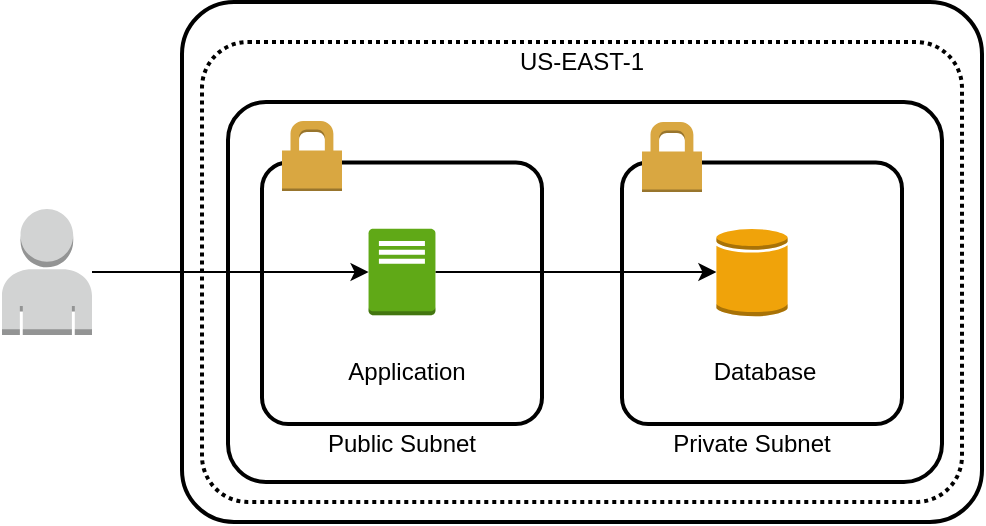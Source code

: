 <mxfile version="13.6.2" type="device"><diagram id="hDxXO6iOMIL-5xqhMEGv" name="Page-1"><mxGraphModel dx="1106" dy="839" grid="0" gridSize="10" guides="1" tooltips="1" connect="1" arrows="1" fold="1" page="1" pageScale="1" pageWidth="1654" pageHeight="1169" math="0" shadow="0"><root><mxCell id="0"/><mxCell id="1" parent="0"/><mxCell id="GdPVc0dyluT_0mH4Pj8R-1" value="" style="rounded=1;arcSize=10;dashed=0;fillColor=none;gradientColor=none;strokeWidth=2;" parent="1" vertex="1"><mxGeometry x="230" y="340.27" width="140" height="130.73" as="geometry"/></mxCell><mxCell id="9zoq24ZybqTwHp-O39qH-3" value="" style="rounded=1;arcSize=10;dashed=0;fillColor=none;gradientColor=none;strokeWidth=2;" parent="1" vertex="1"><mxGeometry x="190" y="260" width="400" height="260" as="geometry"/></mxCell><mxCell id="9zoq24ZybqTwHp-O39qH-8" value="" style="rounded=1;arcSize=10;dashed=1;fillColor=none;gradientColor=none;dashPattern=1 1;strokeWidth=2;" parent="1" vertex="1"><mxGeometry x="200" y="280" width="380" height="230" as="geometry"/></mxCell><mxCell id="4ndLmXDWsY6JqbtvV_gG-1" value="" style="rounded=1;arcSize=10;dashed=0;fillColor=none;gradientColor=none;strokeWidth=2;" parent="1" vertex="1"><mxGeometry x="213" y="310" width="357" height="190" as="geometry"/></mxCell><mxCell id="4ndLmXDWsY6JqbtvV_gG-45" value="US-EAST-1" style="text;html=1;strokeColor=none;fillColor=none;align=center;verticalAlign=middle;whiteSpace=wrap;rounded=0;" parent="1" vertex="1"><mxGeometry x="350" y="280" width="80" height="20" as="geometry"/></mxCell><mxCell id="4ndLmXDWsY6JqbtvV_gG-54" value="" style="rounded=1;arcSize=10;dashed=0;fillColor=none;gradientColor=none;strokeWidth=2;" parent="1" vertex="1"><mxGeometry x="410" y="340.27" width="140" height="130.73" as="geometry"/></mxCell><mxCell id="4ndLmXDWsY6JqbtvV_gG-55" value="" style="dashed=0;html=1;shape=mxgraph.aws3.permissions;fillColor=#D9A741;gradientColor=none;dashed=0;strokeColor=#FEFFF5;" parent="1" vertex="1"><mxGeometry x="420" y="320" width="30" height="35" as="geometry"/></mxCell><mxCell id="GdPVc0dyluT_0mH4Pj8R-5" value="" style="edgeStyle=orthogonalEdgeStyle;rounded=0;orthogonalLoop=1;jettySize=auto;html=1;" parent="1" source="9zoq24ZybqTwHp-O39qH-44" target="9zoq24ZybqTwHp-O39qH-47" edge="1"><mxGeometry relative="1" as="geometry"><mxPoint x="396.724" y="395.002" as="targetPoint"/></mxGeometry></mxCell><mxCell id="9zoq24ZybqTwHp-O39qH-44" value="" style="outlineConnect=0;dashed=0;verticalLabelPosition=bottom;verticalAlign=top;align=center;html=1;shape=mxgraph.aws3.traditional_server;fillColor=#60a917;strokeColor=#2D7600;fontColor=#ffffff;" parent="1" vertex="1"><mxGeometry x="283.276" y="373.4" width="33.447" height="43.204" as="geometry"/></mxCell><mxCell id="9zoq24ZybqTwHp-O39qH-45" value="Database" style="text;html=1;strokeColor=none;fillColor=none;align=center;verticalAlign=middle;whiteSpace=wrap;rounded=0;" parent="1" vertex="1"><mxGeometry x="462.202" y="437.027" width="39.048" height="16.136" as="geometry"/></mxCell><mxCell id="9zoq24ZybqTwHp-O39qH-46" value="Application" style="text;html=1;strokeColor=none;fillColor=none;align=center;verticalAlign=middle;whiteSpace=wrap;rounded=0;" parent="1" vertex="1"><mxGeometry x="283.272" y="437.028" width="39.048" height="16.136" as="geometry"/></mxCell><mxCell id="9zoq24ZybqTwHp-O39qH-47" value="" style="outlineConnect=0;dashed=0;verticalLabelPosition=bottom;verticalAlign=top;align=center;html=1;shape=mxgraph.aws3.generic_database;fillColor=#f0a30a;strokeColor=#BD7000;fontColor=#ffffff;" parent="1" vertex="1"><mxGeometry x="457.2" y="372.887" width="35.605" height="44.233" as="geometry"/></mxCell><mxCell id="4ndLmXDWsY6JqbtvV_gG-56" value="Public Subnet" style="text;html=1;strokeColor=none;fillColor=none;align=center;verticalAlign=middle;whiteSpace=wrap;rounded=0;" parent="1" vertex="1"><mxGeometry x="260" y="471" width="80" height="20" as="geometry"/></mxCell><mxCell id="4ndLmXDWsY6JqbtvV_gG-57" value="Private Subnet" style="text;html=1;strokeColor=none;fillColor=none;align=center;verticalAlign=middle;whiteSpace=wrap;rounded=0;" parent="1" vertex="1"><mxGeometry x="430" y="471" width="90" height="20" as="geometry"/></mxCell><mxCell id="GdPVc0dyluT_0mH4Pj8R-3" value="" style="edgeStyle=orthogonalEdgeStyle;rounded=0;orthogonalLoop=1;jettySize=auto;html=1;entryX=0;entryY=0.5;entryDx=0;entryDy=0;entryPerimeter=0;" parent="1" source="4ndLmXDWsY6JqbtvV_gG-58" target="9zoq24ZybqTwHp-O39qH-44" edge="1"><mxGeometry relative="1" as="geometry"/></mxCell><mxCell id="4ndLmXDWsY6JqbtvV_gG-58" value="" style="outlineConnect=0;dashed=0;verticalLabelPosition=bottom;verticalAlign=top;align=center;html=1;shape=mxgraph.aws3.user;fillColor=#D2D3D3;gradientColor=none;strokeColor=#FEFFF5;" parent="1" vertex="1"><mxGeometry x="100" y="363.5" width="45" height="63" as="geometry"/></mxCell><mxCell id="GdPVc0dyluT_0mH4Pj8R-2" value="" style="dashed=0;html=1;shape=mxgraph.aws3.permissions;fillColor=#D9A741;gradientColor=none;dashed=0;strokeColor=#FEFFF5;" parent="1" vertex="1"><mxGeometry x="240" y="319.5" width="30" height="35" as="geometry"/></mxCell></root></mxGraphModel></diagram></mxfile>
